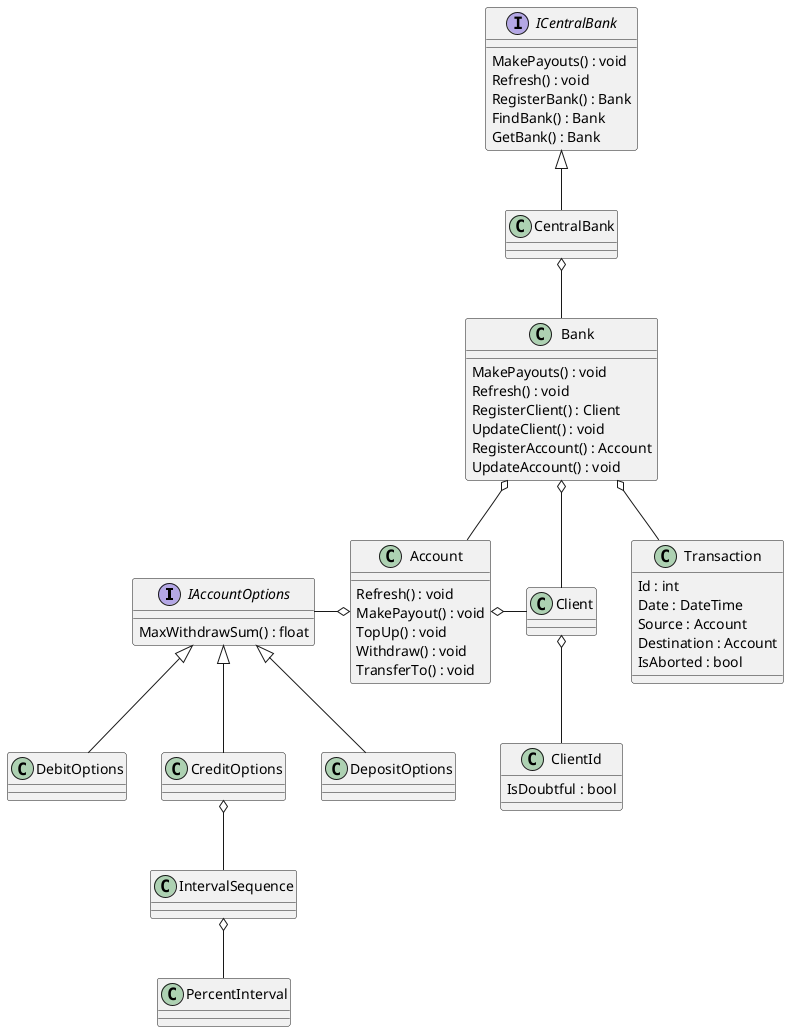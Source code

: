 @startuml
interface IAccountOptions {
 MaxWithdrawSum() : float
}

interface ICentralBank {
 MakePayouts() : void
 Refresh() : void
 RegisterBank() : Bank
 FindBank() : Bank
 GetBank() : Bank
}

class Bank {
 MakePayouts() : void
 Refresh() : void
 RegisterClient() : Client
 UpdateClient() : void
 RegisterAccount() : Account
 UpdateAccount() : void
}

class Account {
 Refresh() : void
 MakePayout() : void
 TopUp() : void
 Withdraw() : void
 TransferTo() : void
}

class ClientId {
 IsDoubtful : bool
}

class Transaction {
 Id : int
 Date : DateTime
 Source : Account
 Destination : Account
 IsAborted : bool
}

IAccountOptions <|-- DebitOptions
IAccountOptions <|-- CreditOptions
IAccountOptions <|-- DepositOptions

IntervalSequence o-- PercentInterval
CreditOptions o-- IntervalSequence

ICentralBank <|-- CentralBank
CentralBank o-- Bank
Bank o-- Client
Bank o-- Account
Bank o-- Transaction
Account o-l- IAccountOptions
Account o-r- Client
Client o-- ClientId
@enduml
